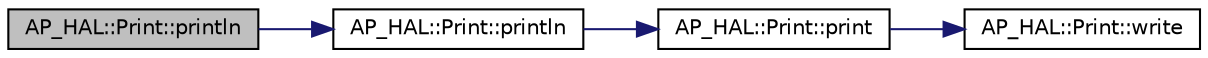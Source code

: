 digraph "AP_HAL::Print::println"
{
 // INTERACTIVE_SVG=YES
  edge [fontname="Helvetica",fontsize="10",labelfontname="Helvetica",labelfontsize="10"];
  node [fontname="Helvetica",fontsize="10",shape=record];
  rankdir="LR";
  Node1 [label="AP_HAL::Print::println",height=0.2,width=0.4,color="black", fillcolor="grey75", style="filled", fontcolor="black"];
  Node1 -> Node2 [color="midnightblue",fontsize="10",style="solid",fontname="Helvetica"];
  Node2 [label="AP_HAL::Print::println",height=0.2,width=0.4,color="black", fillcolor="white", style="filled",URL="$classAP__HAL_1_1Print.html#a169b128f9e22f0c15883768f580541a2"];
  Node2 -> Node3 [color="midnightblue",fontsize="10",style="solid",fontname="Helvetica"];
  Node3 [label="AP_HAL::Print::print",height=0.2,width=0.4,color="black", fillcolor="white", style="filled",URL="$classAP__HAL_1_1Print.html#acfe80773011eb17dfb52c2fba517a093"];
  Node3 -> Node4 [color="midnightblue",fontsize="10",style="solid",fontname="Helvetica"];
  Node4 [label="AP_HAL::Print::write",height=0.2,width=0.4,color="black", fillcolor="white", style="filled",URL="$classAP__HAL_1_1Print.html#acc65391952a43334f8f5c9bef341f501"];
}
